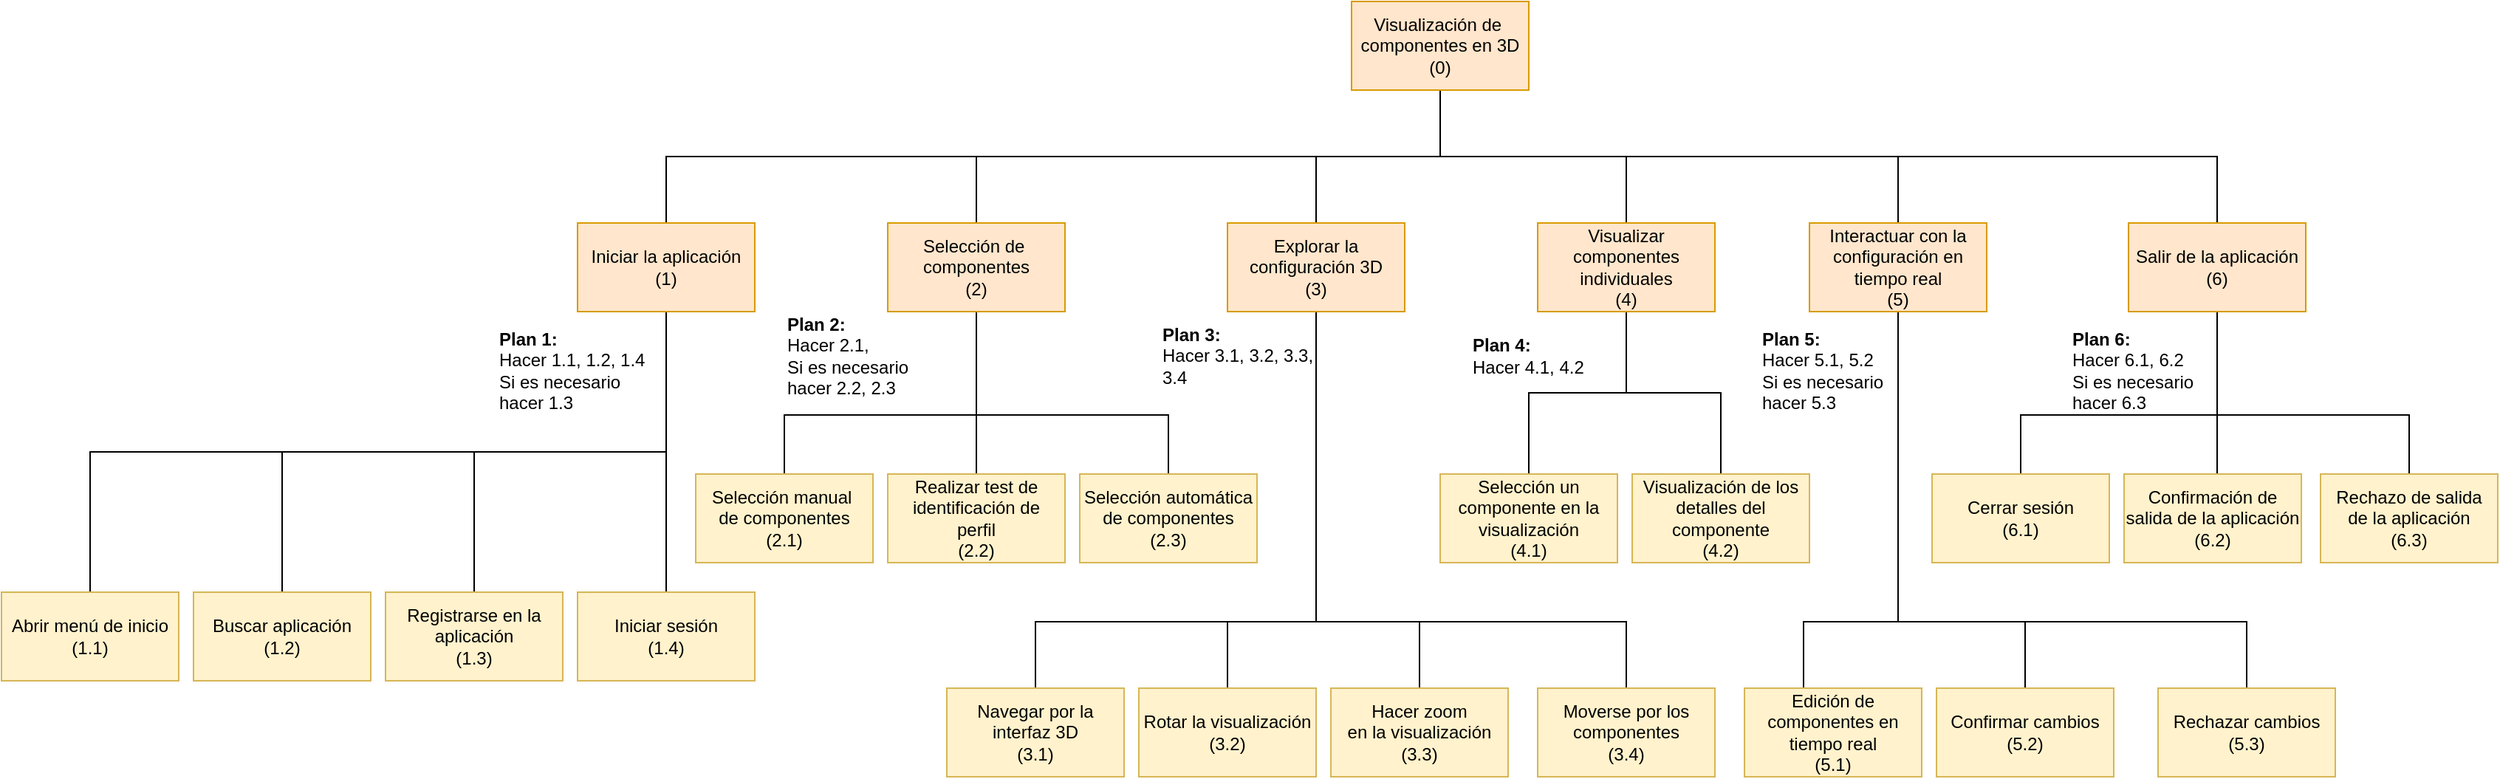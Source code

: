 <mxfile version="22.1.5" type="google">
  <diagram name="Página-1" id="4r9qL-8Zg6rG_hRM-DYh">
    <mxGraphModel grid="1" page="1" gridSize="10" guides="1" tooltips="1" connect="1" arrows="1" fold="1" pageScale="1" pageWidth="827" pageHeight="1169" math="0" shadow="0">
      <root>
        <mxCell id="0" />
        <mxCell id="1" parent="0" />
        <mxCell id="bknmrg0CxDRQyPIXz8En-1" style="edgeStyle=orthogonalEdgeStyle;rounded=0;orthogonalLoop=1;jettySize=auto;html=1;exitX=0.5;exitY=1;exitDx=0;exitDy=0;entryX=0.5;entryY=0;entryDx=0;entryDy=0;endArrow=none;endFill=0;" edge="1" parent="1" source="bknmrg0CxDRQyPIXz8En-10" target="bknmrg0CxDRQyPIXz8En-11">
          <mxGeometry relative="1" as="geometry" />
        </mxCell>
        <mxCell id="bknmrg0CxDRQyPIXz8En-2" style="edgeStyle=orthogonalEdgeStyle;rounded=0;orthogonalLoop=1;jettySize=auto;html=1;exitX=0.5;exitY=1;exitDx=0;exitDy=0;endArrow=none;endFill=0;" edge="1" parent="1" source="bknmrg0CxDRQyPIXz8En-10" target="bknmrg0CxDRQyPIXz8En-12">
          <mxGeometry relative="1" as="geometry" />
        </mxCell>
        <mxCell id="bknmrg0CxDRQyPIXz8En-3" style="edgeStyle=orthogonalEdgeStyle;rounded=0;orthogonalLoop=1;jettySize=auto;html=1;exitX=0.5;exitY=1;exitDx=0;exitDy=0;entryX=0.5;entryY=0;entryDx=0;entryDy=0;endArrow=none;endFill=0;" edge="1" parent="1" source="bknmrg0CxDRQyPIXz8En-10" target="bknmrg0CxDRQyPIXz8En-13">
          <mxGeometry relative="1" as="geometry" />
        </mxCell>
        <mxCell id="bknmrg0CxDRQyPIXz8En-4" style="edgeStyle=orthogonalEdgeStyle;rounded=0;orthogonalLoop=1;jettySize=auto;html=1;exitX=0.5;exitY=1;exitDx=0;exitDy=0;entryX=0.5;entryY=0;entryDx=0;entryDy=0;endArrow=none;endFill=0;" edge="1" parent="1" source="bknmrg0CxDRQyPIXz8En-10" target="bknmrg0CxDRQyPIXz8En-14">
          <mxGeometry relative="1" as="geometry" />
        </mxCell>
        <mxCell id="bknmrg0CxDRQyPIXz8En-5" style="edgeStyle=orthogonalEdgeStyle;rounded=0;orthogonalLoop=1;jettySize=auto;html=1;exitX=0.5;exitY=1;exitDx=0;exitDy=0;endArrow=none;endFill=0;" edge="1" parent="1" source="bknmrg0CxDRQyPIXz8En-10" target="bknmrg0CxDRQyPIXz8En-15">
          <mxGeometry relative="1" as="geometry" />
        </mxCell>
        <mxCell id="bknmrg0CxDRQyPIXz8En-21" style="edgeStyle=orthogonalEdgeStyle;rounded=0;orthogonalLoop=1;jettySize=auto;html=1;exitX=0.5;exitY=1;exitDx=0;exitDy=0;entryX=0.5;entryY=0;entryDx=0;entryDy=0;endArrow=none;endFill=0;" edge="1" parent="1" source="bknmrg0CxDRQyPIXz8En-10" target="bknmrg0CxDRQyPIXz8En-20">
          <mxGeometry relative="1" as="geometry" />
        </mxCell>
        <mxCell id="bknmrg0CxDRQyPIXz8En-10" value="Visualización de&amp;nbsp;&lt;br&gt;componentes en 3D&lt;br&gt;(0)" style="rounded=0;whiteSpace=wrap;html=1;fillColor=#ffe6cc;strokeColor=#d79b00;" vertex="1" parent="1">
          <mxGeometry x="434" y="60" width="120" height="60" as="geometry" />
        </mxCell>
        <mxCell id="bknmrg0CxDRQyPIXz8En-28" style="edgeStyle=orthogonalEdgeStyle;rounded=0;orthogonalLoop=1;jettySize=auto;html=1;exitX=0.5;exitY=1;exitDx=0;exitDy=0;entryX=0.5;entryY=0;entryDx=0;entryDy=0;endArrow=none;endFill=0;" edge="1" parent="1" source="bknmrg0CxDRQyPIXz8En-11" target="bknmrg0CxDRQyPIXz8En-23">
          <mxGeometry relative="1" as="geometry" />
        </mxCell>
        <mxCell id="bknmrg0CxDRQyPIXz8En-29" style="edgeStyle=orthogonalEdgeStyle;rounded=0;orthogonalLoop=1;jettySize=auto;html=1;exitX=0.5;exitY=1;exitDx=0;exitDy=0;endArrow=none;endFill=0;" edge="1" parent="1" source="bknmrg0CxDRQyPIXz8En-11" target="bknmrg0CxDRQyPIXz8En-24">
          <mxGeometry relative="1" as="geometry" />
        </mxCell>
        <mxCell id="bknmrg0CxDRQyPIXz8En-30" style="edgeStyle=orthogonalEdgeStyle;rounded=0;orthogonalLoop=1;jettySize=auto;html=1;exitX=0.5;exitY=1;exitDx=0;exitDy=0;endArrow=none;endFill=0;" edge="1" parent="1" source="bknmrg0CxDRQyPIXz8En-11" target="bknmrg0CxDRQyPIXz8En-25">
          <mxGeometry relative="1" as="geometry" />
        </mxCell>
        <mxCell id="bknmrg0CxDRQyPIXz8En-31" style="edgeStyle=orthogonalEdgeStyle;rounded=0;orthogonalLoop=1;jettySize=auto;html=1;exitX=0.5;exitY=1;exitDx=0;exitDy=0;endArrow=none;endFill=0;" edge="1" parent="1" source="bknmrg0CxDRQyPIXz8En-11" target="bknmrg0CxDRQyPIXz8En-26">
          <mxGeometry relative="1" as="geometry" />
        </mxCell>
        <mxCell id="bknmrg0CxDRQyPIXz8En-11" value="Iniciar la aplicación&lt;br&gt;(1)" style="rounded=0;whiteSpace=wrap;html=1;fillColor=#ffe6cc;strokeColor=#d79b00;" vertex="1" parent="1">
          <mxGeometry x="-90" y="210" width="120" height="60" as="geometry" />
        </mxCell>
        <mxCell id="bknmrg0CxDRQyPIXz8En-44" style="edgeStyle=orthogonalEdgeStyle;rounded=0;orthogonalLoop=1;jettySize=auto;html=1;exitX=0.5;exitY=1;exitDx=0;exitDy=0;endArrow=none;endFill=0;" edge="1" parent="1" source="bknmrg0CxDRQyPIXz8En-12" target="bknmrg0CxDRQyPIXz8En-41">
          <mxGeometry relative="1" as="geometry">
            <Array as="points">
              <mxPoint x="410" y="480" />
              <mxPoint x="220" y="480" />
            </Array>
          </mxGeometry>
        </mxCell>
        <mxCell id="bknmrg0CxDRQyPIXz8En-45" style="edgeStyle=orthogonalEdgeStyle;rounded=0;orthogonalLoop=1;jettySize=auto;html=1;exitX=0.5;exitY=1;exitDx=0;exitDy=0;endArrow=none;endFill=0;" edge="1" parent="1" source="bknmrg0CxDRQyPIXz8En-12" target="bknmrg0CxDRQyPIXz8En-42">
          <mxGeometry relative="1" as="geometry">
            <Array as="points">
              <mxPoint x="410" y="480" />
              <mxPoint x="350" y="480" />
            </Array>
          </mxGeometry>
        </mxCell>
        <mxCell id="bknmrg0CxDRQyPIXz8En-46" style="edgeStyle=orthogonalEdgeStyle;rounded=0;orthogonalLoop=1;jettySize=auto;html=1;exitX=0.5;exitY=1;exitDx=0;exitDy=0;entryX=0.5;entryY=0;entryDx=0;entryDy=0;endArrow=none;endFill=0;" edge="1" parent="1" source="bknmrg0CxDRQyPIXz8En-12" target="bknmrg0CxDRQyPIXz8En-43">
          <mxGeometry relative="1" as="geometry">
            <Array as="points">
              <mxPoint x="410" y="480" />
              <mxPoint x="480" y="480" />
            </Array>
          </mxGeometry>
        </mxCell>
        <mxCell id="bknmrg0CxDRQyPIXz8En-51" style="edgeStyle=orthogonalEdgeStyle;rounded=0;orthogonalLoop=1;jettySize=auto;html=1;exitX=0.5;exitY=1;exitDx=0;exitDy=0;endArrow=none;endFill=0;" edge="1" parent="1" source="bknmrg0CxDRQyPIXz8En-12" target="bknmrg0CxDRQyPIXz8En-50">
          <mxGeometry relative="1" as="geometry">
            <Array as="points">
              <mxPoint x="410" y="480" />
              <mxPoint x="620" y="480" />
            </Array>
          </mxGeometry>
        </mxCell>
        <mxCell id="bknmrg0CxDRQyPIXz8En-12" value="Explorar la configuración 3D&lt;br&gt;(3)" style="rounded=0;whiteSpace=wrap;html=1;fillColor=#ffe6cc;strokeColor=#d79b00;" vertex="1" parent="1">
          <mxGeometry x="350" y="210" width="120" height="60" as="geometry" />
        </mxCell>
        <mxCell id="bknmrg0CxDRQyPIXz8En-56" style="edgeStyle=orthogonalEdgeStyle;rounded=0;orthogonalLoop=1;jettySize=auto;html=1;exitX=0.5;exitY=1;exitDx=0;exitDy=0;entryX=0.5;entryY=0;entryDx=0;entryDy=0;endArrow=none;endFill=0;" edge="1" parent="1" source="bknmrg0CxDRQyPIXz8En-13" target="bknmrg0CxDRQyPIXz8En-53">
          <mxGeometry relative="1" as="geometry" />
        </mxCell>
        <mxCell id="bknmrg0CxDRQyPIXz8En-57" style="edgeStyle=orthogonalEdgeStyle;rounded=0;orthogonalLoop=1;jettySize=auto;html=1;exitX=0.5;exitY=1;exitDx=0;exitDy=0;entryX=0.5;entryY=0;entryDx=0;entryDy=0;endArrow=none;endFill=0;" edge="1" parent="1" source="bknmrg0CxDRQyPIXz8En-13" target="bknmrg0CxDRQyPIXz8En-54">
          <mxGeometry relative="1" as="geometry" />
        </mxCell>
        <mxCell id="bknmrg0CxDRQyPIXz8En-13" value="Visualizar componentes individuales&lt;br&gt;(4)" style="rounded=0;whiteSpace=wrap;html=1;fillColor=#ffe6cc;strokeColor=#d79b00;" vertex="1" parent="1">
          <mxGeometry x="560" y="210" width="120" height="60" as="geometry" />
        </mxCell>
        <mxCell id="bknmrg0CxDRQyPIXz8En-63" style="edgeStyle=orthogonalEdgeStyle;rounded=0;orthogonalLoop=1;jettySize=auto;html=1;exitX=0.5;exitY=1;exitDx=0;exitDy=0;entryX=0.5;entryY=0;entryDx=0;entryDy=0;endArrow=none;endFill=0;" edge="1" parent="1" source="bknmrg0CxDRQyPIXz8En-14" target="bknmrg0CxDRQyPIXz8En-61">
          <mxGeometry relative="1" as="geometry">
            <Array as="points">
              <mxPoint x="804" y="480" />
              <mxPoint x="740" y="480" />
              <mxPoint x="740" y="525" />
            </Array>
          </mxGeometry>
        </mxCell>
        <mxCell id="bknmrg0CxDRQyPIXz8En-64" style="edgeStyle=orthogonalEdgeStyle;rounded=0;orthogonalLoop=1;jettySize=auto;html=1;exitX=0.5;exitY=1;exitDx=0;exitDy=0;endArrow=none;endFill=0;" edge="1" parent="1" source="bknmrg0CxDRQyPIXz8En-14" target="bknmrg0CxDRQyPIXz8En-62">
          <mxGeometry relative="1" as="geometry">
            <Array as="points">
              <mxPoint x="804" y="480" />
              <mxPoint x="890" y="480" />
            </Array>
          </mxGeometry>
        </mxCell>
        <mxCell id="bknmrg0CxDRQyPIXz8En-66" style="edgeStyle=orthogonalEdgeStyle;rounded=0;orthogonalLoop=1;jettySize=auto;html=1;exitX=0.5;exitY=1;exitDx=0;exitDy=0;endArrow=none;endFill=0;" edge="1" parent="1" source="bknmrg0CxDRQyPIXz8En-14" target="bknmrg0CxDRQyPIXz8En-65">
          <mxGeometry relative="1" as="geometry">
            <Array as="points">
              <mxPoint x="804" y="480" />
              <mxPoint x="1040" y="480" />
            </Array>
          </mxGeometry>
        </mxCell>
        <mxCell id="bknmrg0CxDRQyPIXz8En-14" value="Interactuar con la configuración en tiempo real&lt;br&gt;(5)" style="rounded=0;whiteSpace=wrap;html=1;fillColor=#ffe6cc;strokeColor=#d79b00;" vertex="1" parent="1">
          <mxGeometry x="744" y="210" width="120" height="60" as="geometry" />
        </mxCell>
        <mxCell id="bknmrg0CxDRQyPIXz8En-70" style="edgeStyle=orthogonalEdgeStyle;rounded=0;orthogonalLoop=1;jettySize=auto;html=1;exitX=0.5;exitY=1;exitDx=0;exitDy=0;endArrow=none;endFill=0;" edge="1" parent="1" source="bknmrg0CxDRQyPIXz8En-15" target="bknmrg0CxDRQyPIXz8En-68">
          <mxGeometry relative="1" as="geometry">
            <Array as="points">
              <mxPoint x="1020" y="340" />
              <mxPoint x="887" y="340" />
            </Array>
          </mxGeometry>
        </mxCell>
        <mxCell id="bknmrg0CxDRQyPIXz8En-71" style="edgeStyle=orthogonalEdgeStyle;rounded=0;orthogonalLoop=1;jettySize=auto;html=1;exitX=0.5;exitY=1;exitDx=0;exitDy=0;endArrow=none;endFill=0;" edge="1" parent="1" source="bknmrg0CxDRQyPIXz8En-15" target="bknmrg0CxDRQyPIXz8En-69">
          <mxGeometry relative="1" as="geometry">
            <Array as="points">
              <mxPoint x="1020" y="320" />
              <mxPoint x="1020" y="320" />
            </Array>
          </mxGeometry>
        </mxCell>
        <mxCell id="bknmrg0CxDRQyPIXz8En-73" style="edgeStyle=orthogonalEdgeStyle;rounded=0;orthogonalLoop=1;jettySize=auto;html=1;exitX=0.5;exitY=1;exitDx=0;exitDy=0;entryX=0.5;entryY=0;entryDx=0;entryDy=0;endArrow=none;endFill=0;" edge="1" parent="1" source="bknmrg0CxDRQyPIXz8En-15" target="bknmrg0CxDRQyPIXz8En-72">
          <mxGeometry relative="1" as="geometry">
            <Array as="points">
              <mxPoint x="1020" y="270" />
              <mxPoint x="1020" y="340" />
              <mxPoint x="1170" y="340" />
            </Array>
          </mxGeometry>
        </mxCell>
        <mxCell id="bknmrg0CxDRQyPIXz8En-15" value="Salir de la aplicación&lt;br&gt;(6)" style="rounded=0;whiteSpace=wrap;html=1;fillColor=#ffe6cc;strokeColor=#d79b00;" vertex="1" parent="1">
          <mxGeometry x="960" y="210" width="120" height="60" as="geometry" />
        </mxCell>
        <mxCell id="bknmrg0CxDRQyPIXz8En-37" style="edgeStyle=orthogonalEdgeStyle;rounded=0;orthogonalLoop=1;jettySize=auto;html=1;entryX=0.5;entryY=0;entryDx=0;entryDy=0;endArrow=none;endFill=0;" edge="1" parent="1" target="bknmrg0CxDRQyPIXz8En-33">
          <mxGeometry relative="1" as="geometry">
            <mxPoint x="180" y="271" as="sourcePoint" />
            <Array as="points">
              <mxPoint x="180" y="340" />
              <mxPoint x="50" y="340" />
            </Array>
          </mxGeometry>
        </mxCell>
        <mxCell id="bknmrg0CxDRQyPIXz8En-38" style="edgeStyle=orthogonalEdgeStyle;rounded=0;orthogonalLoop=1;jettySize=auto;html=1;exitX=0.5;exitY=1;exitDx=0;exitDy=0;entryX=0.5;entryY=0;entryDx=0;entryDy=0;endArrow=none;endFill=0;" edge="1" parent="1" source="bknmrg0CxDRQyPIXz8En-20" target="bknmrg0CxDRQyPIXz8En-34">
          <mxGeometry relative="1" as="geometry">
            <Array as="points">
              <mxPoint x="180" y="270" />
            </Array>
          </mxGeometry>
        </mxCell>
        <mxCell id="bknmrg0CxDRQyPIXz8En-39" style="edgeStyle=orthogonalEdgeStyle;rounded=0;orthogonalLoop=1;jettySize=auto;html=1;entryX=0.5;entryY=0;entryDx=0;entryDy=0;endArrow=none;endFill=0;" edge="1" parent="1" target="bknmrg0CxDRQyPIXz8En-35">
          <mxGeometry relative="1" as="geometry">
            <mxPoint x="180" y="270" as="sourcePoint" />
            <Array as="points">
              <mxPoint x="180" y="340" />
              <mxPoint x="310" y="340" />
            </Array>
          </mxGeometry>
        </mxCell>
        <mxCell id="bknmrg0CxDRQyPIXz8En-20" value="Selección de&amp;nbsp;&lt;br&gt;componentes&lt;br&gt;(2)" style="rounded=0;whiteSpace=wrap;html=1;fillColor=#ffe6cc;strokeColor=#d79b00;" vertex="1" parent="1">
          <mxGeometry x="120" y="210" width="120" height="60" as="geometry" />
        </mxCell>
        <mxCell id="bknmrg0CxDRQyPIXz8En-23" value="Abrir menú de inicio&lt;br&gt;(1.1)" style="rounded=0;whiteSpace=wrap;html=1;fillColor=#fff2cc;strokeColor=#d6b656;" vertex="1" parent="1">
          <mxGeometry x="-480" y="460" width="120" height="60" as="geometry" />
        </mxCell>
        <mxCell id="bknmrg0CxDRQyPIXz8En-24" value="Buscar aplicación&lt;br&gt;(1.2)" style="rounded=0;whiteSpace=wrap;html=1;fillColor=#fff2cc;strokeColor=#d6b656;" vertex="1" parent="1">
          <mxGeometry x="-350" y="460" width="120" height="60" as="geometry" />
        </mxCell>
        <mxCell id="bknmrg0CxDRQyPIXz8En-25" value="Registrarse en la&lt;br&gt;aplicación&lt;br&gt;(1.3)" style="rounded=0;whiteSpace=wrap;html=1;fillColor=#fff2cc;strokeColor=#d6b656;" vertex="1" parent="1">
          <mxGeometry x="-220" y="460" width="120" height="60" as="geometry" />
        </mxCell>
        <mxCell id="bknmrg0CxDRQyPIXz8En-26" value="Iniciar sesión&lt;br&gt;(1.4)" style="rounded=0;whiteSpace=wrap;html=1;fillColor=#fff2cc;strokeColor=#d6b656;" vertex="1" parent="1">
          <mxGeometry x="-90" y="460" width="120" height="60" as="geometry" />
        </mxCell>
        <mxCell id="bknmrg0CxDRQyPIXz8En-32" value="&lt;b&gt;Plan 1:&lt;/b&gt;&lt;br&gt;&lt;div style=&quot;&quot;&gt;&lt;span style=&quot;background-color: initial;&quot;&gt;Hacer 1.1, 1.2, 1.4&lt;/span&gt;&lt;/div&gt;&lt;div style=&quot;&quot;&gt;&lt;span style=&quot;background-color: initial;&quot;&gt;Si es necesario hacer 1.3&lt;/span&gt;&lt;/div&gt;" style="text;html=1;strokeColor=none;fillColor=none;align=left;verticalAlign=middle;whiteSpace=wrap;rounded=0;" vertex="1" parent="1">
          <mxGeometry x="-145" y="280" width="110" height="60" as="geometry" />
        </mxCell>
        <mxCell id="bknmrg0CxDRQyPIXz8En-33" value="Selección manual&amp;nbsp;&lt;br&gt;de componentes&lt;br&gt;(2.1)" style="rounded=0;whiteSpace=wrap;html=1;fillColor=#fff2cc;strokeColor=#d6b656;" vertex="1" parent="1">
          <mxGeometry x="-10" y="380" width="120" height="60" as="geometry" />
        </mxCell>
        <mxCell id="bknmrg0CxDRQyPIXz8En-34" value="Realizar test de&lt;br style=&quot;border-color: var(--border-color);&quot;&gt;identificación de&lt;br style=&quot;border-color: var(--border-color);&quot;&gt;perfil&lt;br&gt;(2.2)" style="rounded=0;whiteSpace=wrap;html=1;fillColor=#fff2cc;strokeColor=#d6b656;" vertex="1" parent="1">
          <mxGeometry x="120" y="380" width="120" height="60" as="geometry" />
        </mxCell>
        <mxCell id="bknmrg0CxDRQyPIXz8En-35" value="Selección automática&lt;br style=&quot;border-color: var(--border-color);&quot;&gt;de componentes&lt;br&gt;(2.3)" style="rounded=0;whiteSpace=wrap;html=1;fillColor=#fff2cc;strokeColor=#d6b656;" vertex="1" parent="1">
          <mxGeometry x="250" y="380" width="120" height="60" as="geometry" />
        </mxCell>
        <mxCell id="bknmrg0CxDRQyPIXz8En-40" value="&lt;b&gt;Plan 2:&lt;/b&gt;&lt;br&gt;&lt;div style=&quot;&quot;&gt;&lt;span style=&quot;background-color: initial;&quot;&gt;Hacer 2.1,&lt;/span&gt;&lt;/div&gt;&lt;div style=&quot;&quot;&gt;&lt;span style=&quot;background-color: initial;&quot;&gt;Si es necesario hacer 2.2, 2.3&lt;/span&gt;&lt;/div&gt;" style="text;html=1;strokeColor=none;fillColor=none;align=left;verticalAlign=middle;whiteSpace=wrap;rounded=0;" vertex="1" parent="1">
          <mxGeometry x="50" y="270" width="110" height="60" as="geometry" />
        </mxCell>
        <mxCell id="bknmrg0CxDRQyPIXz8En-41" value="Navegar por la interfaz 3D&lt;br&gt;(3.1)" style="rounded=0;whiteSpace=wrap;html=1;fillColor=#fff2cc;strokeColor=#d6b656;" vertex="1" parent="1">
          <mxGeometry x="160" y="525" width="120" height="60" as="geometry" />
        </mxCell>
        <mxCell id="bknmrg0CxDRQyPIXz8En-42" value="Rotar la visualización&lt;br&gt;(3.2)" style="rounded=0;whiteSpace=wrap;html=1;fillColor=#fff2cc;strokeColor=#d6b656;" vertex="1" parent="1">
          <mxGeometry x="290" y="525" width="120" height="60" as="geometry" />
        </mxCell>
        <mxCell id="bknmrg0CxDRQyPIXz8En-43" value="Hacer zoom&lt;br&gt;en la visualización&lt;br&gt;(3.3)" style="rounded=0;whiteSpace=wrap;html=1;fillColor=#fff2cc;strokeColor=#d6b656;" vertex="1" parent="1">
          <mxGeometry x="420" y="525" width="120" height="60" as="geometry" />
        </mxCell>
        <mxCell id="bknmrg0CxDRQyPIXz8En-50" value="Moverse por los componentes&lt;br&gt;(3.4)" style="rounded=0;whiteSpace=wrap;html=1;fillColor=#fff2cc;strokeColor=#d6b656;" vertex="1" parent="1">
          <mxGeometry x="560" y="525" width="120" height="60" as="geometry" />
        </mxCell>
        <mxCell id="bknmrg0CxDRQyPIXz8En-52" value="&lt;b&gt;Plan 3:&lt;/b&gt;&lt;br&gt;&lt;div style=&quot;&quot;&gt;&lt;span style=&quot;background-color: initial;&quot;&gt;Hacer 3.1, 3.2, 3.3, 3.4&lt;/span&gt;&lt;/div&gt;" style="text;html=1;strokeColor=none;fillColor=none;align=left;verticalAlign=middle;whiteSpace=wrap;rounded=0;" vertex="1" parent="1">
          <mxGeometry x="304" y="270" width="110" height="60" as="geometry" />
        </mxCell>
        <mxCell id="bknmrg0CxDRQyPIXz8En-53" value="Selección un componente en la visualización&lt;br&gt;(4.1)" style="rounded=0;whiteSpace=wrap;html=1;fillColor=#fff2cc;strokeColor=#d6b656;" vertex="1" parent="1">
          <mxGeometry x="494" y="380" width="120" height="60" as="geometry" />
        </mxCell>
        <mxCell id="bknmrg0CxDRQyPIXz8En-54" value="Visualización de los detalles del componente&lt;br&gt;(4.2)" style="rounded=0;whiteSpace=wrap;html=1;fillColor=#fff2cc;strokeColor=#d6b656;" vertex="1" parent="1">
          <mxGeometry x="624" y="380" width="120" height="60" as="geometry" />
        </mxCell>
        <mxCell id="bknmrg0CxDRQyPIXz8En-60" value="&lt;b&gt;Plan 4:&lt;/b&gt;&lt;br&gt;&lt;div style=&quot;&quot;&gt;&lt;span style=&quot;background-color: initial;&quot;&gt;Hacer 4.1, 4.2&lt;/span&gt;&lt;/div&gt;" style="text;html=1;strokeColor=none;fillColor=none;align=left;verticalAlign=middle;whiteSpace=wrap;rounded=0;" vertex="1" parent="1">
          <mxGeometry x="514" y="270" width="110" height="60" as="geometry" />
        </mxCell>
        <mxCell id="bknmrg0CxDRQyPIXz8En-61" value="Edición de componentes en tiempo real&lt;br&gt;(5.1)" style="rounded=0;whiteSpace=wrap;html=1;fillColor=#fff2cc;strokeColor=#d6b656;" vertex="1" parent="1">
          <mxGeometry x="700" y="525" width="120" height="60" as="geometry" />
        </mxCell>
        <mxCell id="bknmrg0CxDRQyPIXz8En-62" value="Confirmar cambios&lt;br&gt;(5.2)" style="rounded=0;whiteSpace=wrap;html=1;fillColor=#fff2cc;strokeColor=#d6b656;" vertex="1" parent="1">
          <mxGeometry x="830" y="525" width="120" height="60" as="geometry" />
        </mxCell>
        <mxCell id="bknmrg0CxDRQyPIXz8En-65" value="Rechazar cambios&lt;br&gt;(5.3)" style="rounded=0;whiteSpace=wrap;html=1;fillColor=#fff2cc;strokeColor=#d6b656;" vertex="1" parent="1">
          <mxGeometry x="980" y="525" width="120" height="60" as="geometry" />
        </mxCell>
        <mxCell id="bknmrg0CxDRQyPIXz8En-67" value="&lt;b&gt;Plan 5:&lt;/b&gt;&lt;br&gt;&lt;div style=&quot;&quot;&gt;&lt;span style=&quot;background-color: initial;&quot;&gt;Hacer 5.1, 5.2&lt;/span&gt;&lt;/div&gt;&lt;div style=&quot;&quot;&gt;&lt;span style=&quot;background-color: initial;&quot;&gt;Si es necesario&lt;/span&gt;&lt;/div&gt;&lt;div style=&quot;&quot;&gt;&lt;span style=&quot;background-color: initial;&quot;&gt;hacer 5.3&lt;/span&gt;&lt;/div&gt;" style="text;html=1;strokeColor=none;fillColor=none;align=left;verticalAlign=middle;whiteSpace=wrap;rounded=0;" vertex="1" parent="1">
          <mxGeometry x="710" y="280" width="110" height="60" as="geometry" />
        </mxCell>
        <mxCell id="bknmrg0CxDRQyPIXz8En-68" value="Cerrar sesión&lt;br&gt;(6.1)" style="rounded=0;whiteSpace=wrap;html=1;fillColor=#fff2cc;strokeColor=#d6b656;" vertex="1" parent="1">
          <mxGeometry x="827" y="380" width="120" height="60" as="geometry" />
        </mxCell>
        <mxCell id="bknmrg0CxDRQyPIXz8En-69" value="Confirmación de salida de la aplicación&lt;br&gt;(6.2)" style="rounded=0;whiteSpace=wrap;html=1;fillColor=#fff2cc;strokeColor=#d6b656;" vertex="1" parent="1">
          <mxGeometry x="957" y="380" width="120" height="60" as="geometry" />
        </mxCell>
        <mxCell id="bknmrg0CxDRQyPIXz8En-72" value="Rechazo de salida&lt;br&gt;de la aplicación&lt;br&gt;(6.3)" style="rounded=0;whiteSpace=wrap;html=1;fillColor=#fff2cc;strokeColor=#d6b656;" vertex="1" parent="1">
          <mxGeometry x="1090" y="380" width="120" height="60" as="geometry" />
        </mxCell>
        <mxCell id="bknmrg0CxDRQyPIXz8En-74" value="&lt;b&gt;Plan 6:&lt;/b&gt;&lt;br&gt;&lt;div style=&quot;&quot;&gt;&lt;span style=&quot;background-color: initial;&quot;&gt;Hacer 6.1, 6.2&lt;/span&gt;&lt;/div&gt;&lt;div style=&quot;&quot;&gt;&lt;span style=&quot;background-color: initial;&quot;&gt;Si es necesario&lt;/span&gt;&lt;/div&gt;&lt;div style=&quot;&quot;&gt;&lt;span style=&quot;background-color: initial;&quot;&gt;hacer 6.3&lt;/span&gt;&lt;/div&gt;" style="text;html=1;strokeColor=none;fillColor=none;align=left;verticalAlign=middle;whiteSpace=wrap;rounded=0;" vertex="1" parent="1">
          <mxGeometry x="920" y="280" width="110" height="60" as="geometry" />
        </mxCell>
      </root>
    </mxGraphModel>
  </diagram>
</mxfile>
